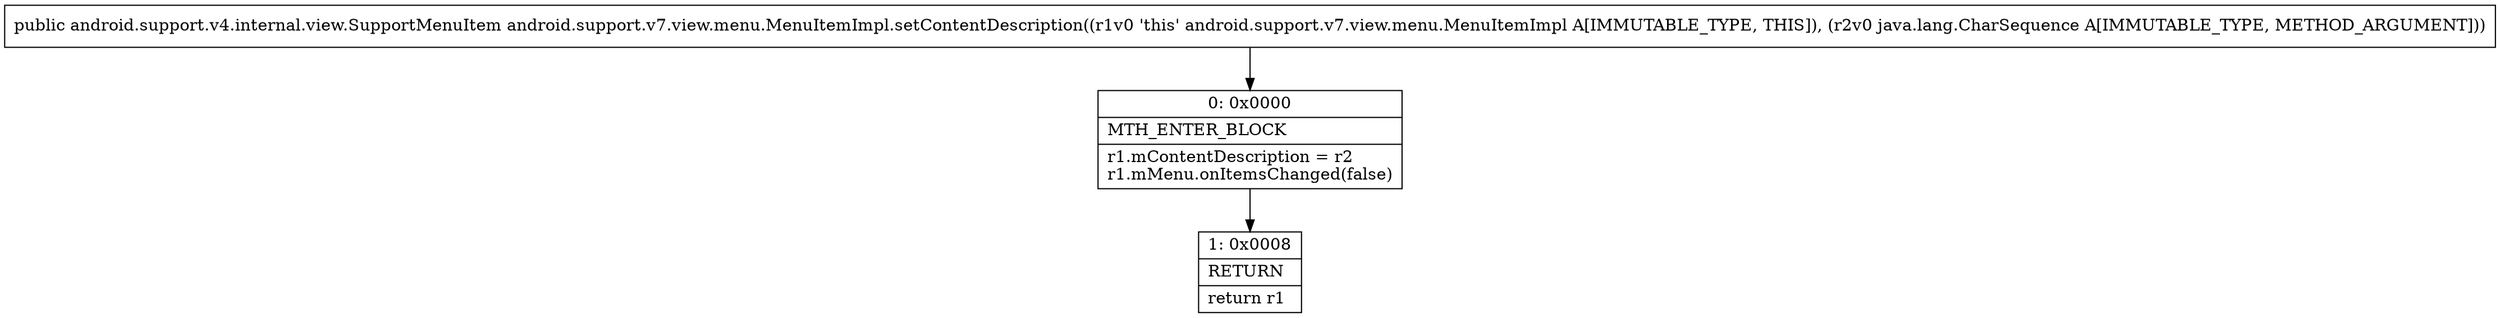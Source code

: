 digraph "CFG forandroid.support.v7.view.menu.MenuItemImpl.setContentDescription(Ljava\/lang\/CharSequence;)Landroid\/support\/v4\/internal\/view\/SupportMenuItem;" {
Node_0 [shape=record,label="{0\:\ 0x0000|MTH_ENTER_BLOCK\l|r1.mContentDescription = r2\lr1.mMenu.onItemsChanged(false)\l}"];
Node_1 [shape=record,label="{1\:\ 0x0008|RETURN\l|return r1\l}"];
MethodNode[shape=record,label="{public android.support.v4.internal.view.SupportMenuItem android.support.v7.view.menu.MenuItemImpl.setContentDescription((r1v0 'this' android.support.v7.view.menu.MenuItemImpl A[IMMUTABLE_TYPE, THIS]), (r2v0 java.lang.CharSequence A[IMMUTABLE_TYPE, METHOD_ARGUMENT])) }"];
MethodNode -> Node_0;
Node_0 -> Node_1;
}

